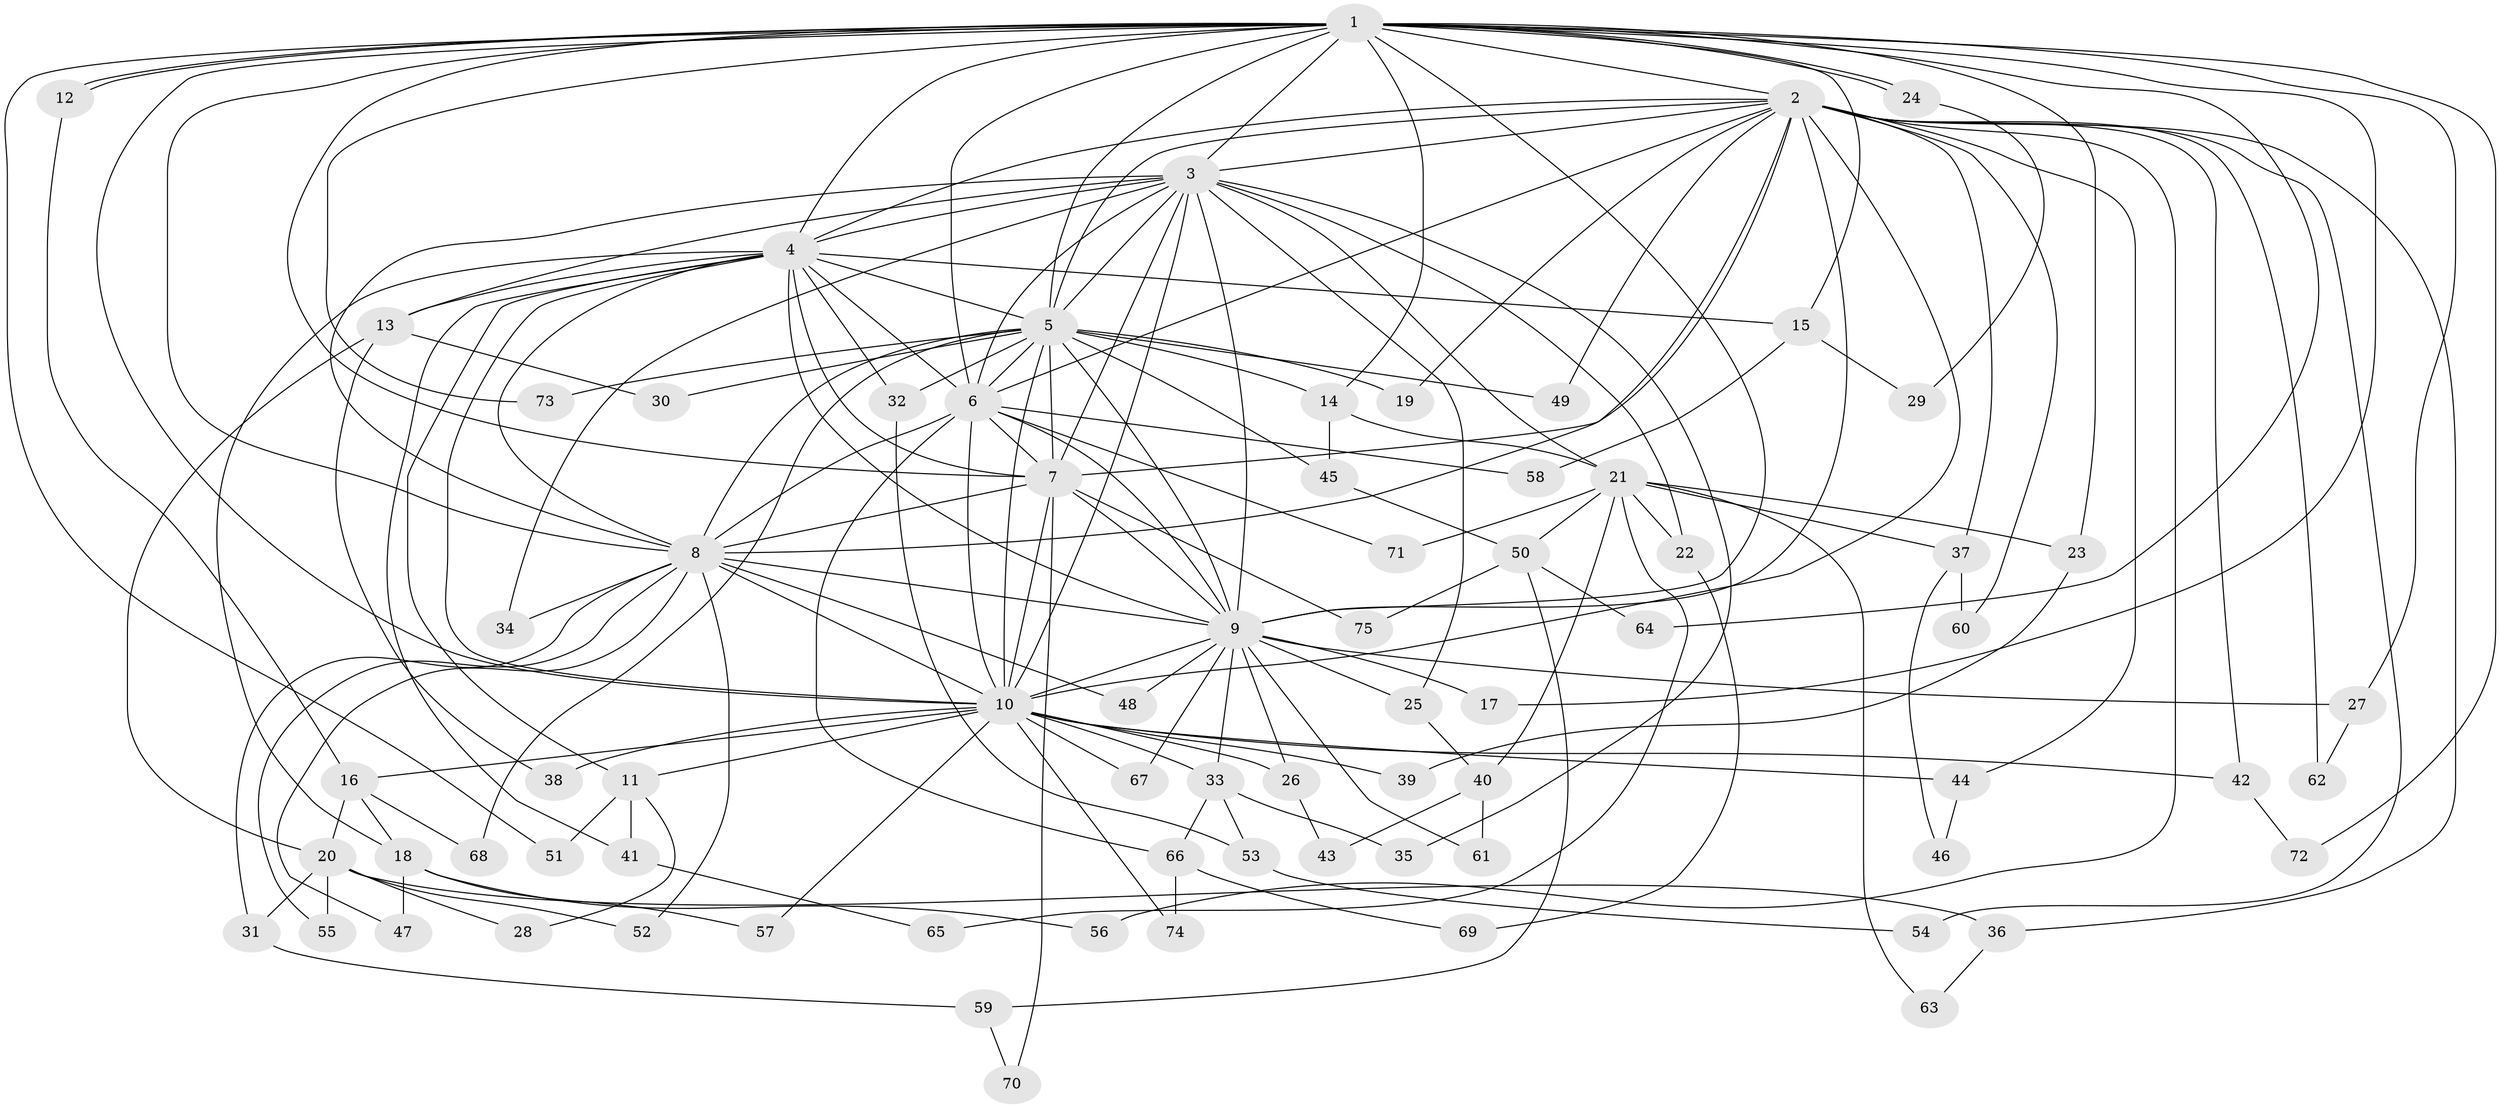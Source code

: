 // coarse degree distribution, {19: 0.018867924528301886, 17: 0.018867924528301886, 18: 0.018867924528301886, 13: 0.03773584905660377, 14: 0.018867924528301886, 12: 0.018867924528301886, 16: 0.018867924528301886, 4: 0.1320754716981132, 3: 0.16981132075471697, 5: 0.05660377358490566, 2: 0.39622641509433965, 7: 0.018867924528301886, 10: 0.018867924528301886, 6: 0.03773584905660377, 1: 0.018867924528301886}
// Generated by graph-tools (version 1.1) at 2025/23/03/03/25 07:23:48]
// undirected, 75 vertices, 175 edges
graph export_dot {
graph [start="1"]
  node [color=gray90,style=filled];
  1;
  2;
  3;
  4;
  5;
  6;
  7;
  8;
  9;
  10;
  11;
  12;
  13;
  14;
  15;
  16;
  17;
  18;
  19;
  20;
  21;
  22;
  23;
  24;
  25;
  26;
  27;
  28;
  29;
  30;
  31;
  32;
  33;
  34;
  35;
  36;
  37;
  38;
  39;
  40;
  41;
  42;
  43;
  44;
  45;
  46;
  47;
  48;
  49;
  50;
  51;
  52;
  53;
  54;
  55;
  56;
  57;
  58;
  59;
  60;
  61;
  62;
  63;
  64;
  65;
  66;
  67;
  68;
  69;
  70;
  71;
  72;
  73;
  74;
  75;
  1 -- 2;
  1 -- 3;
  1 -- 4;
  1 -- 5;
  1 -- 6;
  1 -- 7;
  1 -- 8;
  1 -- 9;
  1 -- 10;
  1 -- 12;
  1 -- 12;
  1 -- 14;
  1 -- 15;
  1 -- 17;
  1 -- 23;
  1 -- 24;
  1 -- 24;
  1 -- 27;
  1 -- 51;
  1 -- 64;
  1 -- 72;
  1 -- 73;
  2 -- 3;
  2 -- 4;
  2 -- 5;
  2 -- 6;
  2 -- 7;
  2 -- 8;
  2 -- 9;
  2 -- 10;
  2 -- 19;
  2 -- 36;
  2 -- 37;
  2 -- 42;
  2 -- 44;
  2 -- 49;
  2 -- 54;
  2 -- 56;
  2 -- 60;
  2 -- 62;
  3 -- 4;
  3 -- 5;
  3 -- 6;
  3 -- 7;
  3 -- 8;
  3 -- 9;
  3 -- 10;
  3 -- 13;
  3 -- 21;
  3 -- 22;
  3 -- 25;
  3 -- 34;
  3 -- 35;
  4 -- 5;
  4 -- 6;
  4 -- 7;
  4 -- 8;
  4 -- 9;
  4 -- 10;
  4 -- 11;
  4 -- 13;
  4 -- 15;
  4 -- 18;
  4 -- 32;
  4 -- 41;
  5 -- 6;
  5 -- 7;
  5 -- 8;
  5 -- 9;
  5 -- 10;
  5 -- 14;
  5 -- 19;
  5 -- 30;
  5 -- 32;
  5 -- 45;
  5 -- 49;
  5 -- 68;
  5 -- 73;
  6 -- 7;
  6 -- 8;
  6 -- 9;
  6 -- 10;
  6 -- 58;
  6 -- 66;
  6 -- 71;
  7 -- 8;
  7 -- 9;
  7 -- 10;
  7 -- 70;
  7 -- 75;
  8 -- 9;
  8 -- 10;
  8 -- 31;
  8 -- 34;
  8 -- 47;
  8 -- 48;
  8 -- 52;
  8 -- 55;
  9 -- 10;
  9 -- 17;
  9 -- 25;
  9 -- 26;
  9 -- 27;
  9 -- 33;
  9 -- 48;
  9 -- 61;
  9 -- 67;
  10 -- 11;
  10 -- 16;
  10 -- 26;
  10 -- 33;
  10 -- 38;
  10 -- 39;
  10 -- 42;
  10 -- 44;
  10 -- 57;
  10 -- 67;
  10 -- 74;
  11 -- 28;
  11 -- 41;
  11 -- 51;
  12 -- 16;
  13 -- 20;
  13 -- 30;
  13 -- 38;
  14 -- 21;
  14 -- 45;
  15 -- 29;
  15 -- 58;
  16 -- 18;
  16 -- 20;
  16 -- 68;
  18 -- 47;
  18 -- 56;
  18 -- 57;
  20 -- 28;
  20 -- 31;
  20 -- 36;
  20 -- 52;
  20 -- 55;
  21 -- 22;
  21 -- 23;
  21 -- 37;
  21 -- 40;
  21 -- 50;
  21 -- 63;
  21 -- 65;
  21 -- 71;
  22 -- 69;
  23 -- 39;
  24 -- 29;
  25 -- 40;
  26 -- 43;
  27 -- 62;
  31 -- 59;
  32 -- 53;
  33 -- 35;
  33 -- 53;
  33 -- 66;
  36 -- 63;
  37 -- 46;
  37 -- 60;
  40 -- 43;
  40 -- 61;
  41 -- 65;
  42 -- 72;
  44 -- 46;
  45 -- 50;
  50 -- 59;
  50 -- 64;
  50 -- 75;
  53 -- 54;
  59 -- 70;
  66 -- 69;
  66 -- 74;
}
